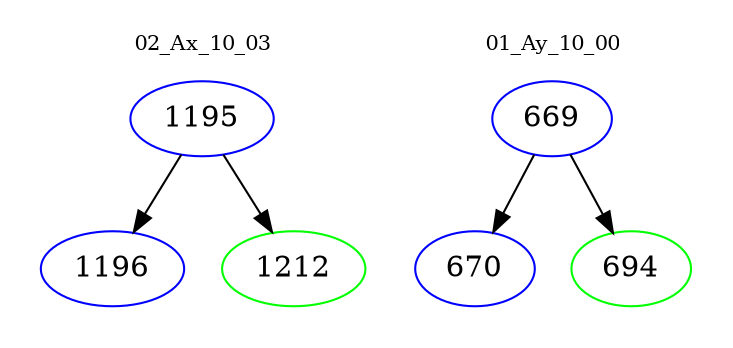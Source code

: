 digraph{
subgraph cluster_0 {
color = white
label = "02_Ax_10_03";
fontsize=10;
T0_1195 [label="1195", color="blue"]
T0_1195 -> T0_1196 [color="black"]
T0_1196 [label="1196", color="blue"]
T0_1195 -> T0_1212 [color="black"]
T0_1212 [label="1212", color="green"]
}
subgraph cluster_1 {
color = white
label = "01_Ay_10_00";
fontsize=10;
T1_669 [label="669", color="blue"]
T1_669 -> T1_670 [color="black"]
T1_670 [label="670", color="blue"]
T1_669 -> T1_694 [color="black"]
T1_694 [label="694", color="green"]
}
}
